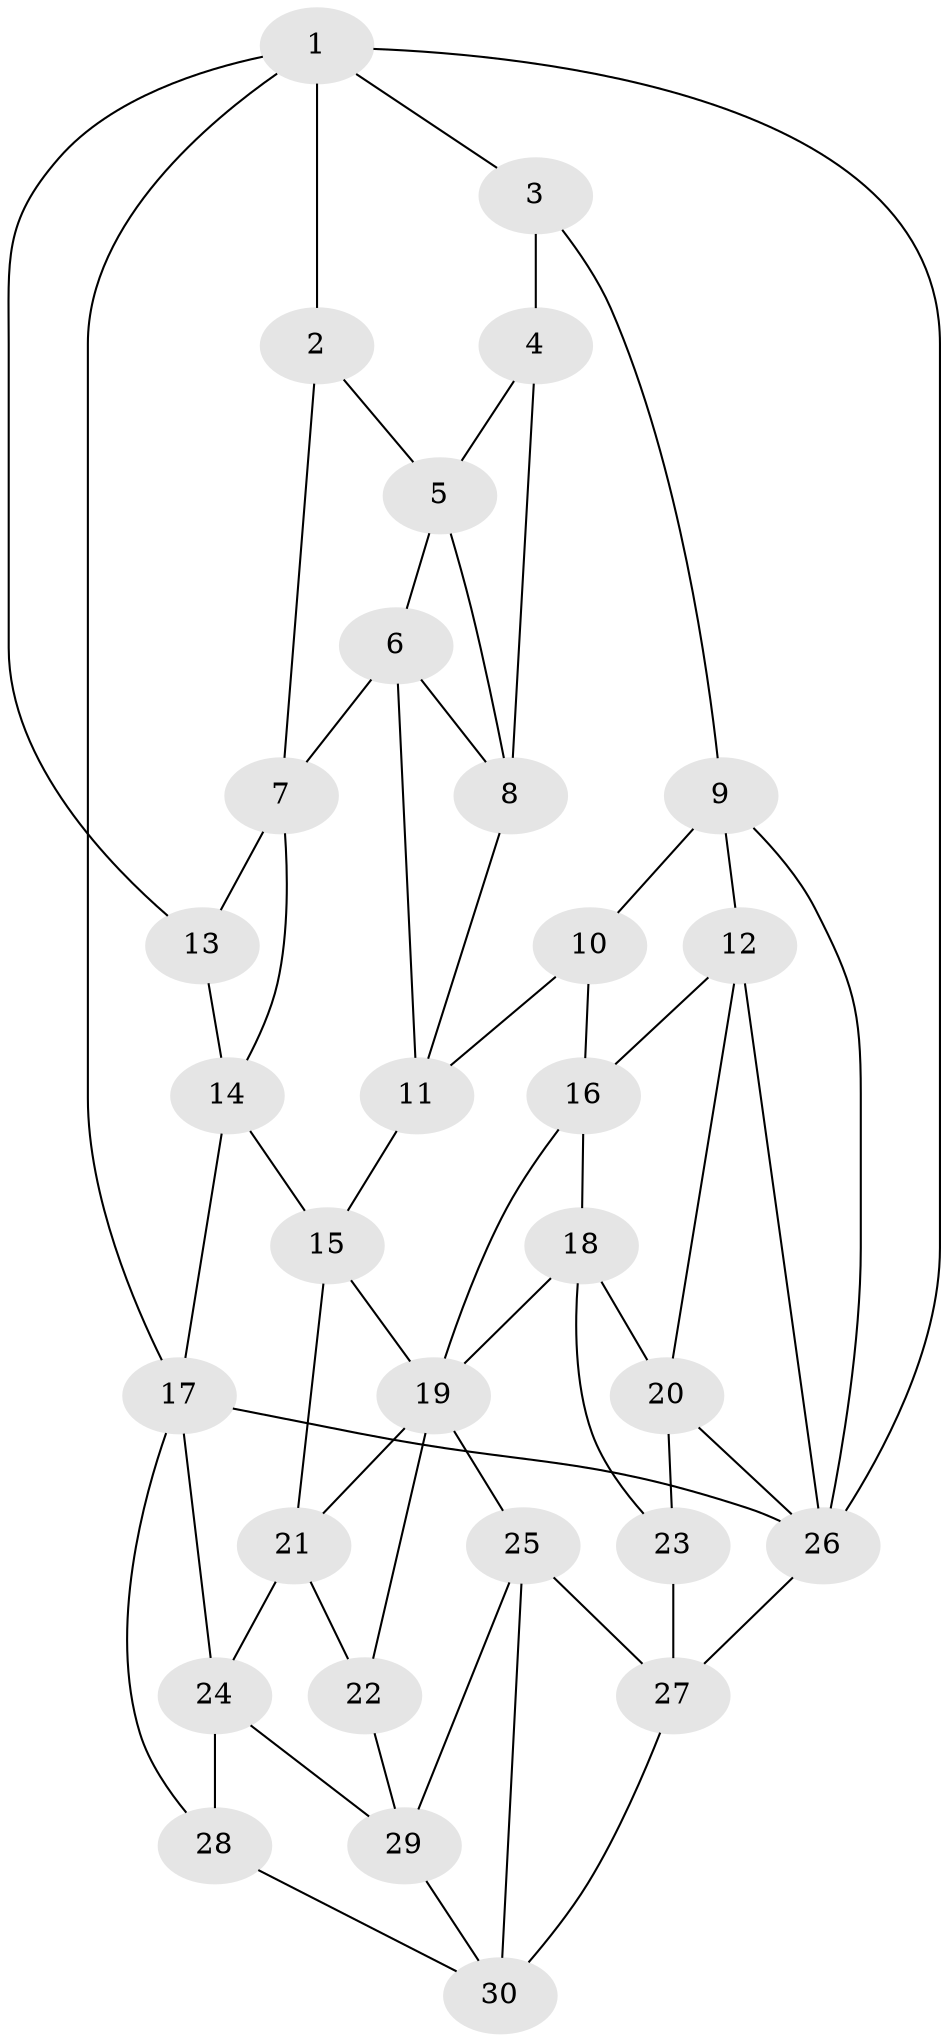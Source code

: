 // original degree distribution, {3: 0.03389830508474576, 5: 0.4406779661016949, 4: 0.288135593220339, 6: 0.23728813559322035}
// Generated by graph-tools (version 1.1) at 2025/50/03/09/25 03:50:57]
// undirected, 30 vertices, 59 edges
graph export_dot {
graph [start="1"]
  node [color=gray90,style=filled];
  1;
  2;
  3;
  4;
  5;
  6;
  7;
  8;
  9;
  10;
  11;
  12;
  13;
  14;
  15;
  16;
  17;
  18;
  19;
  20;
  21;
  22;
  23;
  24;
  25;
  26;
  27;
  28;
  29;
  30;
  1 -- 2 [weight=1.0];
  1 -- 3 [weight=1.0];
  1 -- 13 [weight=1.0];
  1 -- 17 [weight=1.0];
  1 -- 26 [weight=1.0];
  2 -- 5 [weight=1.0];
  2 -- 7 [weight=1.0];
  3 -- 4 [weight=1.0];
  3 -- 9 [weight=1.0];
  4 -- 5 [weight=1.0];
  4 -- 8 [weight=1.0];
  5 -- 6 [weight=1.0];
  5 -- 8 [weight=1.0];
  6 -- 7 [weight=1.0];
  6 -- 8 [weight=1.0];
  6 -- 11 [weight=1.0];
  7 -- 13 [weight=1.0];
  7 -- 14 [weight=1.0];
  8 -- 11 [weight=1.0];
  9 -- 10 [weight=1.0];
  9 -- 12 [weight=1.0];
  9 -- 26 [weight=1.0];
  10 -- 11 [weight=1.0];
  10 -- 16 [weight=1.0];
  11 -- 15 [weight=1.0];
  12 -- 16 [weight=1.0];
  12 -- 20 [weight=1.0];
  12 -- 26 [weight=1.0];
  13 -- 14 [weight=1.0];
  14 -- 15 [weight=1.0];
  14 -- 17 [weight=1.0];
  15 -- 19 [weight=1.0];
  15 -- 21 [weight=1.0];
  16 -- 18 [weight=1.0];
  16 -- 19 [weight=1.0];
  17 -- 24 [weight=1.0];
  17 -- 26 [weight=1.0];
  17 -- 28 [weight=1.0];
  18 -- 19 [weight=1.0];
  18 -- 20 [weight=1.0];
  18 -- 23 [weight=1.0];
  19 -- 21 [weight=1.0];
  19 -- 22 [weight=1.0];
  19 -- 25 [weight=1.0];
  20 -- 23 [weight=1.0];
  20 -- 26 [weight=1.0];
  21 -- 22 [weight=1.0];
  21 -- 24 [weight=1.0];
  22 -- 29 [weight=1.0];
  23 -- 27 [weight=1.0];
  24 -- 28 [weight=1.0];
  24 -- 29 [weight=1.0];
  25 -- 27 [weight=1.0];
  25 -- 29 [weight=1.0];
  25 -- 30 [weight=1.0];
  26 -- 27 [weight=1.0];
  27 -- 30 [weight=1.0];
  28 -- 30 [weight=1.0];
  29 -- 30 [weight=1.0];
}

